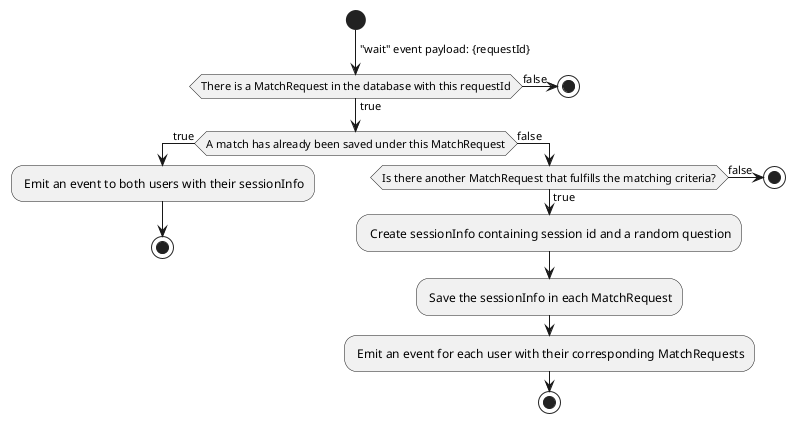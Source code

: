 @startuml
start
-> "wait" event payload: {requestId};
if (There is a MatchRequest in the database with this requestId) then(true)
else
-> false;
stop
endif
if (A match has already been saved under this MatchRequest) then(true)
: Emit an event to both users with their sessionInfo;
stop
else
-> false;
if (Is there another MatchRequest that fulfills the matching criteria?) then (true)
: Create sessionInfo containing session id and a random question;
: Save the sessionInfo in each MatchRequest;
: Emit an event for each user with their corresponding MatchRequests;
stop
else
-> false;
stop
@enduml